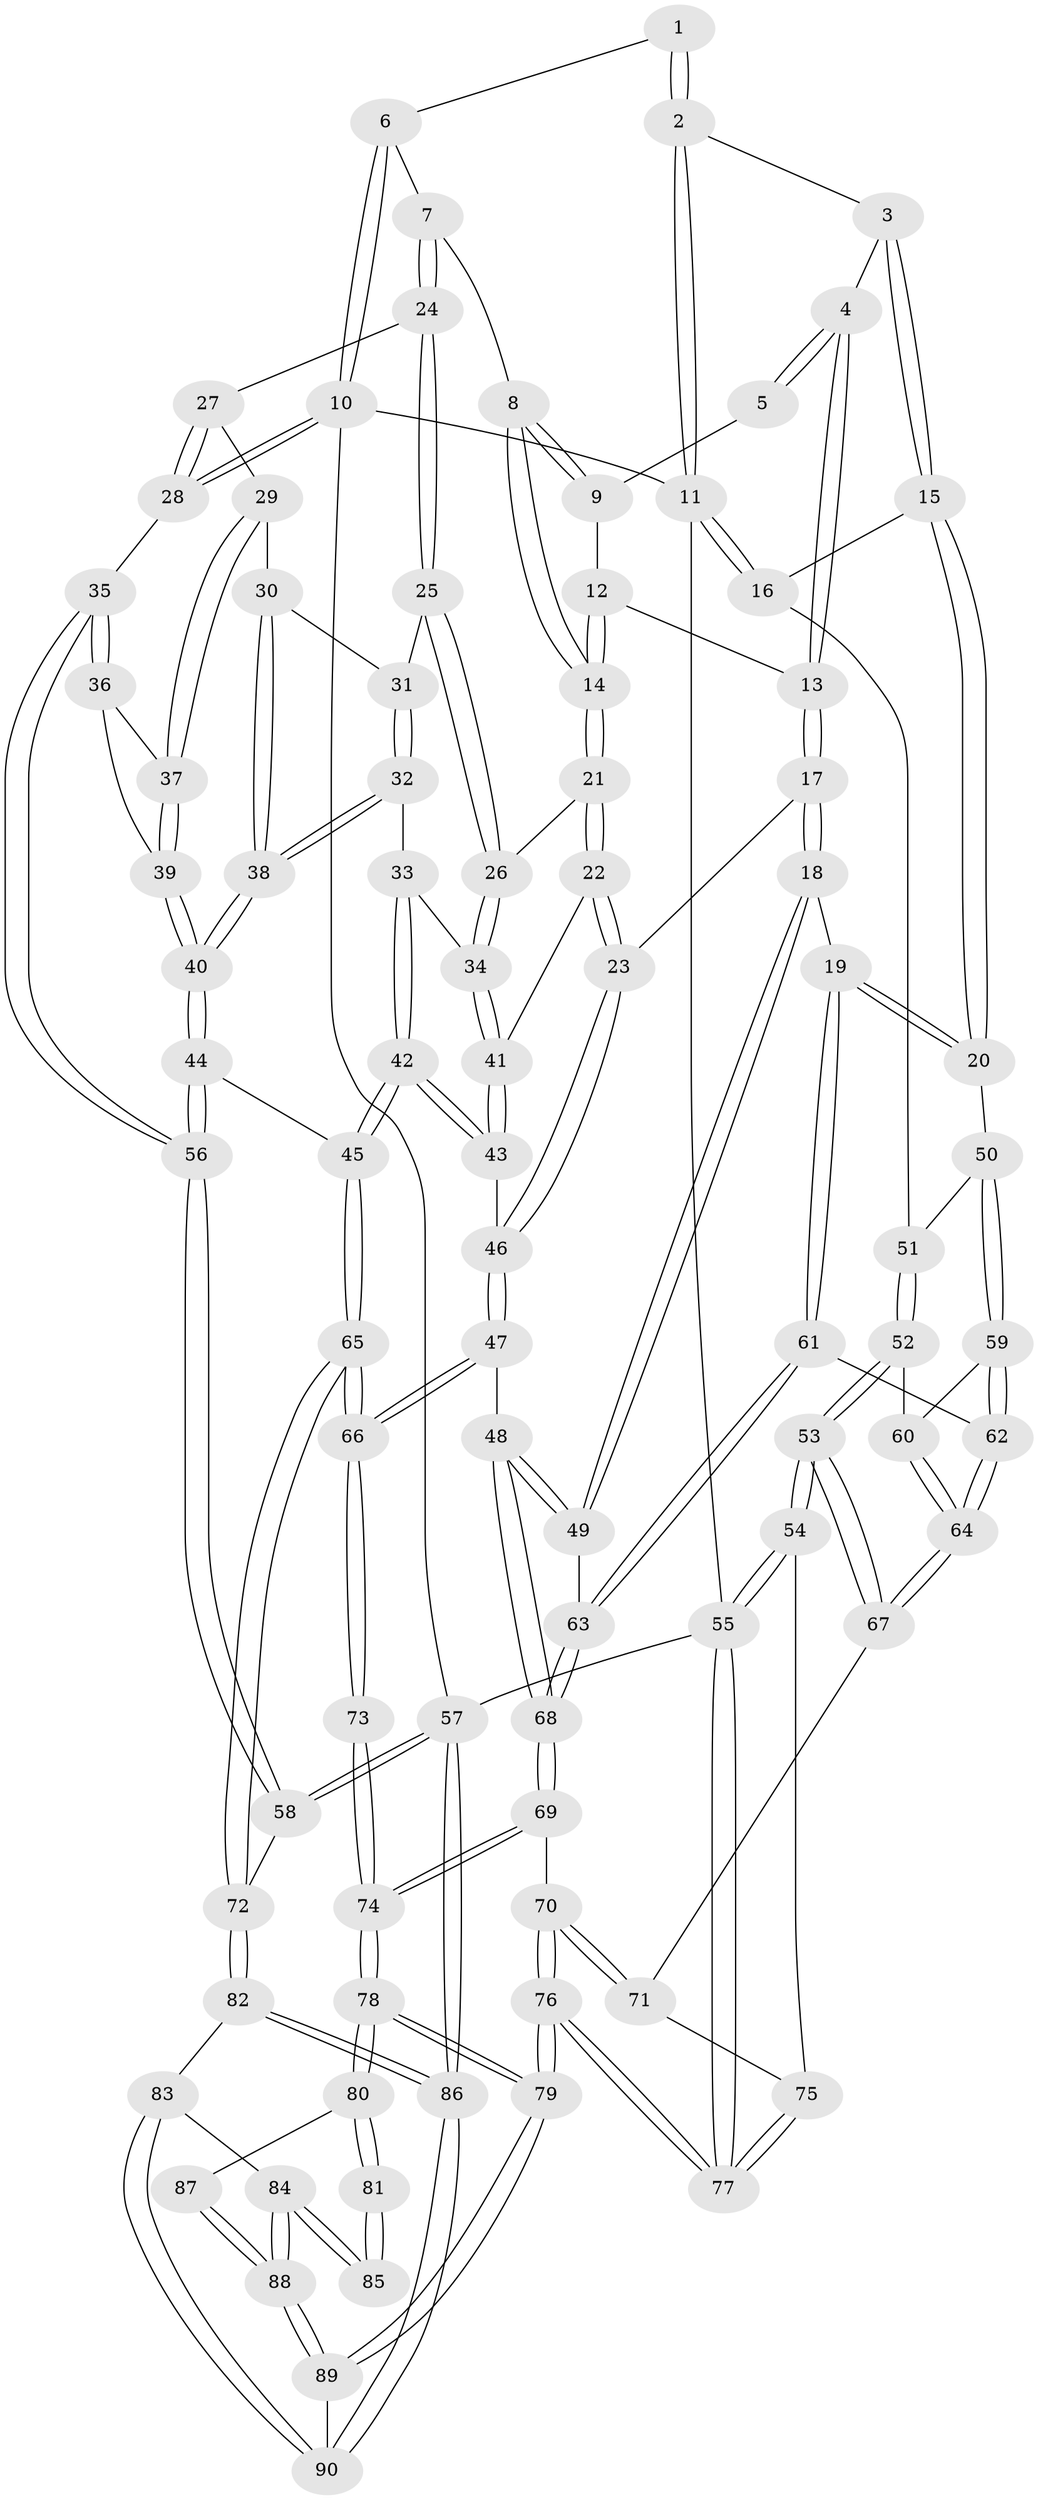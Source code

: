 // coarse degree distribution, {3: 0.35714285714285715, 4: 0.42857142857142855, 6: 0.07142857142857142, 2: 0.07142857142857142, 5: 0.07142857142857142}
// Generated by graph-tools (version 1.1) at 2025/38/03/04/25 23:38:26]
// undirected, 90 vertices, 222 edges
graph export_dot {
  node [color=gray90,style=filled];
  1 [pos="+0.48378499203947795+0"];
  2 [pos="+0.16650956066165623+0"];
  3 [pos="+0.3130952253457177+0.09373798778539208"];
  4 [pos="+0.34836127458098215+0.10722427556855789"];
  5 [pos="+0.45083036621579664+0.015210935690408173"];
  6 [pos="+0.6196689506449347+0"];
  7 [pos="+0.6518449491268226+0.06641581897271795"];
  8 [pos="+0.5651266774505912+0.11337083918701384"];
  9 [pos="+0.45426255706976576+0.06945968823399724"];
  10 [pos="+1+0"];
  11 [pos="+0+0"];
  12 [pos="+0.4321244095987763+0.11220598132240318"];
  13 [pos="+0.37884592045036913+0.12566836155834632"];
  14 [pos="+0.505892417762734+0.16875657957235213"];
  15 [pos="+0.2423586832520281+0.21993876864119707"];
  16 [pos="+0+0"];
  17 [pos="+0.42236549113116795+0.31498241774032304"];
  18 [pos="+0.3748558111579692+0.34562317367396383"];
  19 [pos="+0.303957259167081+0.3479875005555058"];
  20 [pos="+0.25783042388194893+0.3364783874783205"];
  21 [pos="+0.4744016976375622+0.2787392037200378"];
  22 [pos="+0.44524596522918225+0.3050544860466067"];
  23 [pos="+0.43462714603076613+0.311702929518456"];
  24 [pos="+0.6641766382043057+0.08308453402327819"];
  25 [pos="+0.6913392452527867+0.13654394176117898"];
  26 [pos="+0.6447537603058163+0.25513680969317565"];
  27 [pos="+1+0"];
  28 [pos="+1+0"];
  29 [pos="+0.8252171058426531+0.17574558194983472"];
  30 [pos="+0.816373069778799+0.17722364373095129"];
  31 [pos="+0.7847789168897067+0.1738414765985746"];
  32 [pos="+0.7512286367744403+0.337401534429501"];
  33 [pos="+0.7112531329227748+0.34334351013306236"];
  34 [pos="+0.6778998998365018+0.3324516805620914"];
  35 [pos="+1+0.09033697352503411"];
  36 [pos="+1+0.2460826571422586"];
  37 [pos="+0.8839642889361684+0.24680639815497635"];
  38 [pos="+0.8219345495341317+0.35460771329492274"];
  39 [pos="+0.8780040347441538+0.38388929111662123"];
  40 [pos="+0.8754633011267523+0.3890551493899489"];
  41 [pos="+0.6385607611634158+0.37430136059411545"];
  42 [pos="+0.7363762247193081+0.5001168021202734"];
  43 [pos="+0.6099278546707422+0.44729805379613075"];
  44 [pos="+0.8884730833240253+0.4315467866374712"];
  45 [pos="+0.7783010283642914+0.5437880317901459"];
  46 [pos="+0.5921759256848337+0.4566287018018861"];
  47 [pos="+0.518311887942985+0.5854910025313897"];
  48 [pos="+0.4967596520897874+0.586758986778892"];
  49 [pos="+0.39722090018519035+0.3964558934606245"];
  50 [pos="+0.2181259970383192+0.3528810754280793"];
  51 [pos="+0+0"];
  52 [pos="+0+0.365787108978523"];
  53 [pos="+0+0.6871429041602731"];
  54 [pos="+0+1"];
  55 [pos="+0+1"];
  56 [pos="+1+0.5294487326323137"];
  57 [pos="+1+1"];
  58 [pos="+1+0.6598812167374812"];
  59 [pos="+0.20962797573479788+0.36067399881517326"];
  60 [pos="+0.1439421954511431+0.3951217874077798"];
  61 [pos="+0.3086691725239064+0.5792306096526273"];
  62 [pos="+0.22258855456451204+0.5646565775535862"];
  63 [pos="+0.3345017119795887+0.6045534801716601"];
  64 [pos="+0.06338345012383895+0.657622992399887"];
  65 [pos="+0.7517819703588833+0.716864108901735"];
  66 [pos="+0.7511705150259359+0.7169004316490472"];
  67 [pos="+0.04550027506513613+0.6811280656271083"];
  68 [pos="+0.3882151882955744+0.6671819234270402"];
  69 [pos="+0.3595229485430132+0.7470749203827928"];
  70 [pos="+0.18969384207673518+0.7646892131520563"];
  71 [pos="+0.09724790194767347+0.718085140533448"];
  72 [pos="+0.8074134724912525+0.75372381154774"];
  73 [pos="+0.7020950629486624+0.7524107193529985"];
  74 [pos="+0.38520057346721204+0.7883715563368389"];
  75 [pos="+0.08294763462959509+0.8860903036440143"];
  76 [pos="+0.18627359492498125+1"];
  77 [pos="+0.1829385764709767+1"];
  78 [pos="+0.40851174602350576+0.8714935428076386"];
  79 [pos="+0.30668420769644306+1"];
  80 [pos="+0.4102906832118504+0.8717634259135145"];
  81 [pos="+0.6229419719844994+0.8469723733947404"];
  82 [pos="+0.8159857680844379+0.813951162254255"];
  83 [pos="+0.74772558663644+0.9384307493829952"];
  84 [pos="+0.6092541204977827+0.9597385540314384"];
  85 [pos="+0.6057325683056132+0.9247455873540543"];
  86 [pos="+1+1"];
  87 [pos="+0.4933703245328918+0.9126988106024526"];
  88 [pos="+0.5929198491091929+1"];
  89 [pos="+0.5814756770543238+1"];
  90 [pos="+0.6912135894149807+1"];
  1 -- 2;
  1 -- 2;
  1 -- 6;
  2 -- 3;
  2 -- 11;
  2 -- 11;
  3 -- 4;
  3 -- 15;
  3 -- 15;
  4 -- 5;
  4 -- 5;
  4 -- 13;
  4 -- 13;
  5 -- 9;
  6 -- 7;
  6 -- 10;
  6 -- 10;
  7 -- 8;
  7 -- 24;
  7 -- 24;
  8 -- 9;
  8 -- 9;
  8 -- 14;
  8 -- 14;
  9 -- 12;
  10 -- 11;
  10 -- 28;
  10 -- 28;
  10 -- 57;
  11 -- 16;
  11 -- 16;
  11 -- 55;
  12 -- 13;
  12 -- 14;
  12 -- 14;
  13 -- 17;
  13 -- 17;
  14 -- 21;
  14 -- 21;
  15 -- 16;
  15 -- 20;
  15 -- 20;
  16 -- 51;
  17 -- 18;
  17 -- 18;
  17 -- 23;
  18 -- 19;
  18 -- 49;
  18 -- 49;
  19 -- 20;
  19 -- 20;
  19 -- 61;
  19 -- 61;
  20 -- 50;
  21 -- 22;
  21 -- 22;
  21 -- 26;
  22 -- 23;
  22 -- 23;
  22 -- 41;
  23 -- 46;
  23 -- 46;
  24 -- 25;
  24 -- 25;
  24 -- 27;
  25 -- 26;
  25 -- 26;
  25 -- 31;
  26 -- 34;
  26 -- 34;
  27 -- 28;
  27 -- 28;
  27 -- 29;
  28 -- 35;
  29 -- 30;
  29 -- 37;
  29 -- 37;
  30 -- 31;
  30 -- 38;
  30 -- 38;
  31 -- 32;
  31 -- 32;
  32 -- 33;
  32 -- 38;
  32 -- 38;
  33 -- 34;
  33 -- 42;
  33 -- 42;
  34 -- 41;
  34 -- 41;
  35 -- 36;
  35 -- 36;
  35 -- 56;
  35 -- 56;
  36 -- 37;
  36 -- 39;
  37 -- 39;
  37 -- 39;
  38 -- 40;
  38 -- 40;
  39 -- 40;
  39 -- 40;
  40 -- 44;
  40 -- 44;
  41 -- 43;
  41 -- 43;
  42 -- 43;
  42 -- 43;
  42 -- 45;
  42 -- 45;
  43 -- 46;
  44 -- 45;
  44 -- 56;
  44 -- 56;
  45 -- 65;
  45 -- 65;
  46 -- 47;
  46 -- 47;
  47 -- 48;
  47 -- 66;
  47 -- 66;
  48 -- 49;
  48 -- 49;
  48 -- 68;
  48 -- 68;
  49 -- 63;
  50 -- 51;
  50 -- 59;
  50 -- 59;
  51 -- 52;
  51 -- 52;
  52 -- 53;
  52 -- 53;
  52 -- 60;
  53 -- 54;
  53 -- 54;
  53 -- 67;
  53 -- 67;
  54 -- 55;
  54 -- 55;
  54 -- 75;
  55 -- 57;
  55 -- 77;
  55 -- 77;
  56 -- 58;
  56 -- 58;
  57 -- 58;
  57 -- 58;
  57 -- 86;
  57 -- 86;
  58 -- 72;
  59 -- 60;
  59 -- 62;
  59 -- 62;
  60 -- 64;
  60 -- 64;
  61 -- 62;
  61 -- 63;
  61 -- 63;
  62 -- 64;
  62 -- 64;
  63 -- 68;
  63 -- 68;
  64 -- 67;
  64 -- 67;
  65 -- 66;
  65 -- 66;
  65 -- 72;
  65 -- 72;
  66 -- 73;
  66 -- 73;
  67 -- 71;
  68 -- 69;
  68 -- 69;
  69 -- 70;
  69 -- 74;
  69 -- 74;
  70 -- 71;
  70 -- 71;
  70 -- 76;
  70 -- 76;
  71 -- 75;
  72 -- 82;
  72 -- 82;
  73 -- 74;
  73 -- 74;
  74 -- 78;
  74 -- 78;
  75 -- 77;
  75 -- 77;
  76 -- 77;
  76 -- 77;
  76 -- 79;
  76 -- 79;
  78 -- 79;
  78 -- 79;
  78 -- 80;
  78 -- 80;
  79 -- 89;
  79 -- 89;
  80 -- 81;
  80 -- 81;
  80 -- 87;
  81 -- 85;
  81 -- 85;
  82 -- 83;
  82 -- 86;
  82 -- 86;
  83 -- 84;
  83 -- 90;
  83 -- 90;
  84 -- 85;
  84 -- 85;
  84 -- 88;
  84 -- 88;
  86 -- 90;
  86 -- 90;
  87 -- 88;
  87 -- 88;
  88 -- 89;
  88 -- 89;
  89 -- 90;
}

